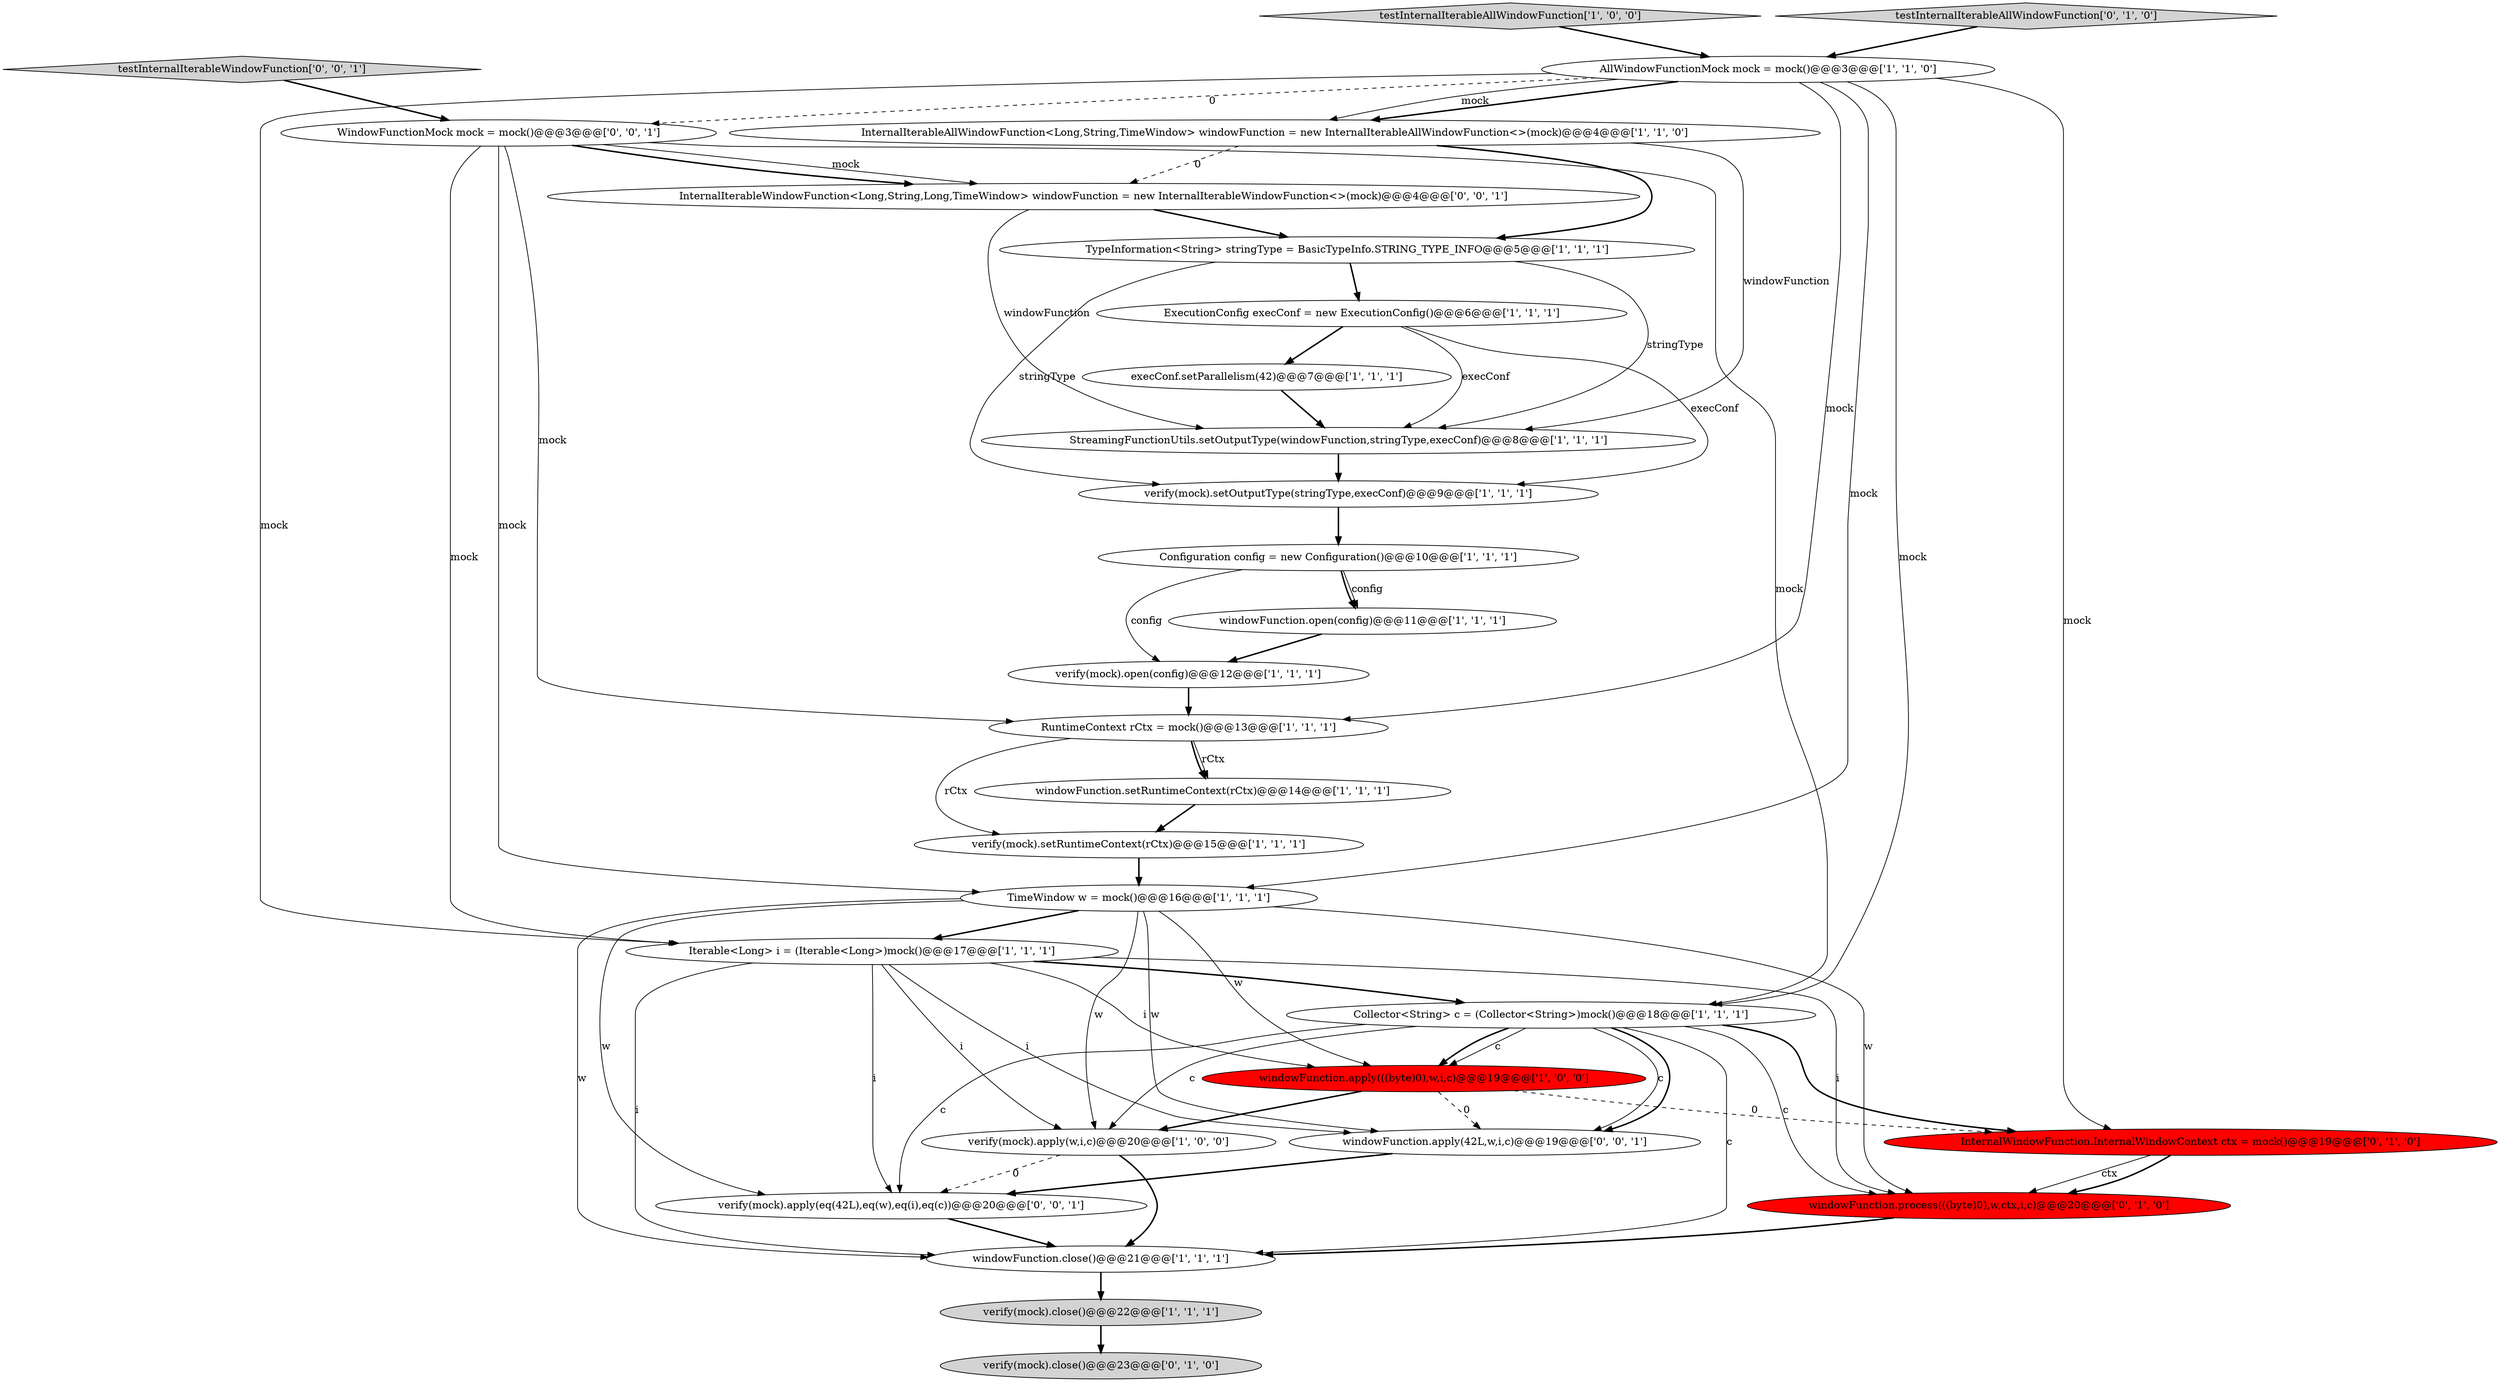 digraph {
1 [style = filled, label = "verify(mock).open(config)@@@12@@@['1', '1', '1']", fillcolor = white, shape = ellipse image = "AAA0AAABBB1BBB"];
16 [style = filled, label = "verify(mock).close()@@@22@@@['1', '1', '1']", fillcolor = lightgray, shape = ellipse image = "AAA0AAABBB1BBB"];
3 [style = filled, label = "windowFunction.open(config)@@@11@@@['1', '1', '1']", fillcolor = white, shape = ellipse image = "AAA0AAABBB1BBB"];
5 [style = filled, label = "testInternalIterableAllWindowFunction['1', '0', '0']", fillcolor = lightgray, shape = diamond image = "AAA0AAABBB1BBB"];
18 [style = filled, label = "verify(mock).setRuntimeContext(rCtx)@@@15@@@['1', '1', '1']", fillcolor = white, shape = ellipse image = "AAA0AAABBB1BBB"];
25 [style = filled, label = "windowFunction.apply(42L,w,i,c)@@@19@@@['0', '0', '1']", fillcolor = white, shape = ellipse image = "AAA0AAABBB3BBB"];
27 [style = filled, label = "verify(mock).apply(eq(42L),eq(w),eq(i),eq(c))@@@20@@@['0', '0', '1']", fillcolor = white, shape = ellipse image = "AAA0AAABBB3BBB"];
29 [style = filled, label = "WindowFunctionMock mock = mock()@@@3@@@['0', '0', '1']", fillcolor = white, shape = ellipse image = "AAA0AAABBB3BBB"];
24 [style = filled, label = "InternalWindowFunction.InternalWindowContext ctx = mock()@@@19@@@['0', '1', '0']", fillcolor = red, shape = ellipse image = "AAA1AAABBB2BBB"];
26 [style = filled, label = "testInternalIterableWindowFunction['0', '0', '1']", fillcolor = lightgray, shape = diamond image = "AAA0AAABBB3BBB"];
20 [style = filled, label = "TypeInformation<String> stringType = BasicTypeInfo.STRING_TYPE_INFO@@@5@@@['1', '1', '1']", fillcolor = white, shape = ellipse image = "AAA0AAABBB1BBB"];
15 [style = filled, label = "execConf.setParallelism(42)@@@7@@@['1', '1', '1']", fillcolor = white, shape = ellipse image = "AAA0AAABBB1BBB"];
4 [style = filled, label = "windowFunction.setRuntimeContext(rCtx)@@@14@@@['1', '1', '1']", fillcolor = white, shape = ellipse image = "AAA0AAABBB1BBB"];
0 [style = filled, label = "windowFunction.apply(((byte)0),w,i,c)@@@19@@@['1', '0', '0']", fillcolor = red, shape = ellipse image = "AAA1AAABBB1BBB"];
6 [style = filled, label = "AllWindowFunctionMock mock = mock()@@@3@@@['1', '1', '0']", fillcolor = white, shape = ellipse image = "AAA0AAABBB1BBB"];
7 [style = filled, label = "verify(mock).setOutputType(stringType,execConf)@@@9@@@['1', '1', '1']", fillcolor = white, shape = ellipse image = "AAA0AAABBB1BBB"];
22 [style = filled, label = "verify(mock).close()@@@23@@@['0', '1', '0']", fillcolor = lightgray, shape = ellipse image = "AAA0AAABBB2BBB"];
2 [style = filled, label = "verify(mock).apply(w,i,c)@@@20@@@['1', '0', '0']", fillcolor = white, shape = ellipse image = "AAA0AAABBB1BBB"];
8 [style = filled, label = "Collector<String> c = (Collector<String>)mock()@@@18@@@['1', '1', '1']", fillcolor = white, shape = ellipse image = "AAA0AAABBB1BBB"];
11 [style = filled, label = "ExecutionConfig execConf = new ExecutionConfig()@@@6@@@['1', '1', '1']", fillcolor = white, shape = ellipse image = "AAA0AAABBB1BBB"];
19 [style = filled, label = "Iterable<Long> i = (Iterable<Long>)mock()@@@17@@@['1', '1', '1']", fillcolor = white, shape = ellipse image = "AAA0AAABBB1BBB"];
12 [style = filled, label = "RuntimeContext rCtx = mock()@@@13@@@['1', '1', '1']", fillcolor = white, shape = ellipse image = "AAA0AAABBB1BBB"];
14 [style = filled, label = "windowFunction.close()@@@21@@@['1', '1', '1']", fillcolor = white, shape = ellipse image = "AAA0AAABBB1BBB"];
9 [style = filled, label = "Configuration config = new Configuration()@@@10@@@['1', '1', '1']", fillcolor = white, shape = ellipse image = "AAA0AAABBB1BBB"];
21 [style = filled, label = "testInternalIterableAllWindowFunction['0', '1', '0']", fillcolor = lightgray, shape = diamond image = "AAA0AAABBB2BBB"];
23 [style = filled, label = "windowFunction.process(((byte)0),w,ctx,i,c)@@@20@@@['0', '1', '0']", fillcolor = red, shape = ellipse image = "AAA1AAABBB2BBB"];
28 [style = filled, label = "InternalIterableWindowFunction<Long,String,Long,TimeWindow> windowFunction = new InternalIterableWindowFunction<>(mock)@@@4@@@['0', '0', '1']", fillcolor = white, shape = ellipse image = "AAA0AAABBB3BBB"];
17 [style = filled, label = "InternalIterableAllWindowFunction<Long,String,TimeWindow> windowFunction = new InternalIterableAllWindowFunction<>(mock)@@@4@@@['1', '1', '0']", fillcolor = white, shape = ellipse image = "AAA0AAABBB1BBB"];
10 [style = filled, label = "StreamingFunctionUtils.setOutputType(windowFunction,stringType,execConf)@@@8@@@['1', '1', '1']", fillcolor = white, shape = ellipse image = "AAA0AAABBB1BBB"];
13 [style = filled, label = "TimeWindow w = mock()@@@16@@@['1', '1', '1']", fillcolor = white, shape = ellipse image = "AAA0AAABBB1BBB"];
6->17 [style = bold, label=""];
14->16 [style = bold, label=""];
29->12 [style = solid, label="mock"];
13->23 [style = solid, label="w"];
8->2 [style = solid, label="c"];
19->27 [style = solid, label="i"];
6->24 [style = solid, label="mock"];
15->10 [style = bold, label=""];
3->1 [style = bold, label=""];
20->7 [style = solid, label="stringType"];
11->7 [style = solid, label="execConf"];
21->6 [style = bold, label=""];
13->2 [style = solid, label="w"];
28->20 [style = bold, label=""];
19->14 [style = solid, label="i"];
20->10 [style = solid, label="stringType"];
6->13 [style = solid, label="mock"];
27->14 [style = bold, label=""];
26->29 [style = bold, label=""];
29->19 [style = solid, label="mock"];
0->2 [style = bold, label=""];
29->8 [style = solid, label="mock"];
2->27 [style = dashed, label="0"];
29->13 [style = solid, label="mock"];
13->25 [style = solid, label="w"];
6->19 [style = solid, label="mock"];
4->18 [style = bold, label=""];
8->25 [style = solid, label="c"];
20->11 [style = bold, label=""];
8->0 [style = solid, label="c"];
16->22 [style = bold, label=""];
9->1 [style = solid, label="config"];
10->7 [style = bold, label=""];
19->8 [style = bold, label=""];
11->15 [style = bold, label=""];
8->14 [style = solid, label="c"];
19->2 [style = solid, label="i"];
23->14 [style = bold, label=""];
8->0 [style = bold, label=""];
29->28 [style = solid, label="mock"];
13->27 [style = solid, label="w"];
7->9 [style = bold, label=""];
29->28 [style = bold, label=""];
19->25 [style = solid, label="i"];
25->27 [style = bold, label=""];
13->19 [style = bold, label=""];
17->28 [style = dashed, label="0"];
6->29 [style = dashed, label="0"];
8->27 [style = solid, label="c"];
5->6 [style = bold, label=""];
12->4 [style = bold, label=""];
13->0 [style = solid, label="w"];
0->25 [style = dashed, label="0"];
13->14 [style = solid, label="w"];
12->18 [style = solid, label="rCtx"];
28->10 [style = solid, label="windowFunction"];
2->14 [style = bold, label=""];
9->3 [style = solid, label="config"];
6->17 [style = solid, label="mock"];
1->12 [style = bold, label=""];
18->13 [style = bold, label=""];
0->24 [style = dashed, label="0"];
9->3 [style = bold, label=""];
17->20 [style = bold, label=""];
6->8 [style = solid, label="mock"];
24->23 [style = solid, label="ctx"];
11->10 [style = solid, label="execConf"];
17->10 [style = solid, label="windowFunction"];
19->0 [style = solid, label="i"];
12->4 [style = solid, label="rCtx"];
8->23 [style = solid, label="c"];
8->25 [style = bold, label=""];
6->12 [style = solid, label="mock"];
19->23 [style = solid, label="i"];
24->23 [style = bold, label=""];
8->24 [style = bold, label=""];
}
